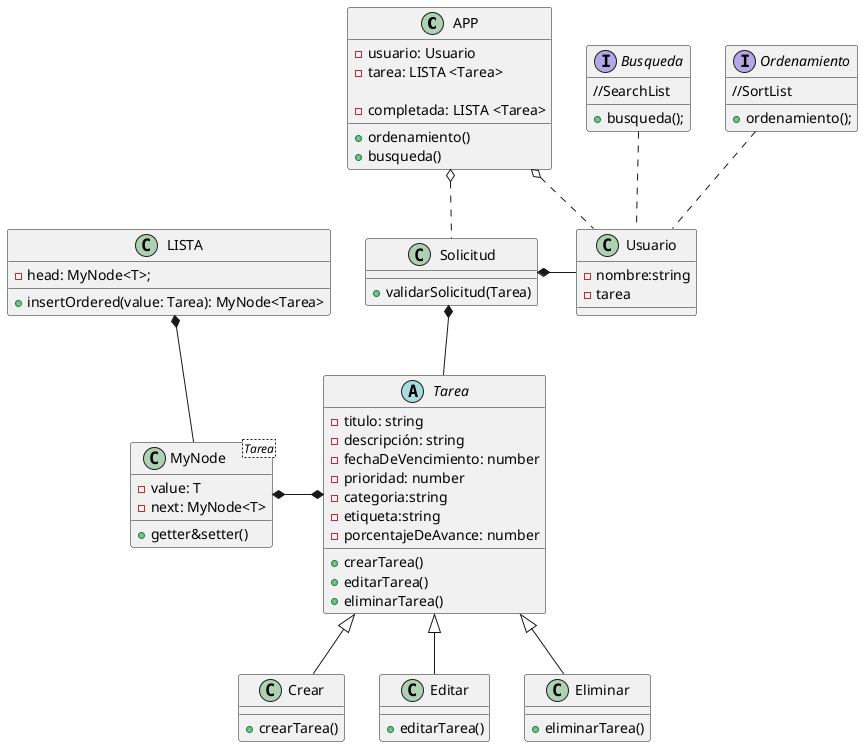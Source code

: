 @startuml TaskerApp

class APP{
    - usuario: Usuario
    - tarea: LISTA <Tarea>

    - completada: LISTA <Tarea>
    
    + ordenamiento()
    + busqueda()
}

class Usuario{
    -nombre:string
    - tarea
}

class Solicitud {
    + validarSolicitud(Tarea)
}

'ver si es clase abstracta o anormal

abstract Tarea{
    - titulo: string
    - descripción: string
    - fechaDeVencimiento: number
    - prioridad: number
    - categoria:string
    - etiqueta:string
    - porcentajeDeAvance: number

    +crearTarea()
    +editarTarea()
    +eliminarTarea()

}

class Crear extends Tarea{
    + crearTarea()
}

class Editar extends Tarea{
    + editarTarea()
}

class Eliminar extends Tarea{
    + eliminarTarea()
}

interface Busqueda{
    + busqueda();
        //SearchList

}

interface Ordenamiento{
    + ordenamiento();
        //SortList
}

class LISTA{
    - head: MyNode<T>;
    + insertOrdered(value: Tarea): MyNode<Tarea>
}

class MyNode<Tarea>{
    - value: T
    - next: MyNode<T>

    + getter&setter()

}

APP o.. Solicitud
APP o.. Usuario

Solicitud *-r- Usuario
Solicitud *-d- Tarea

Busqueda .. Usuario
Ordenamiento .. Usuario

LISTA *-- MyNode

Tarea *-l-* MyNode

@enduml

/*
Creación, edición y eliminación de tareas

Los usuarios deben poder añadir fácilmente nuevas tareas a la aplicación.

Las tareas deben tener la opción de incluir un título, una descripción,
una fecha de vencimiento, un nivel de prioridad y
cualquier etiqueta o categoría relevante.

Los usuarios deben poder editar las tareas existentes para modificar sus detalles,
cargar el porcentaje de avance(0, 25, 50, 75 o 100) o marcarlas como completadas.

La aplicación debe permitir a los usuarios eliminar las tareas que ya no sean relevantes.
*/